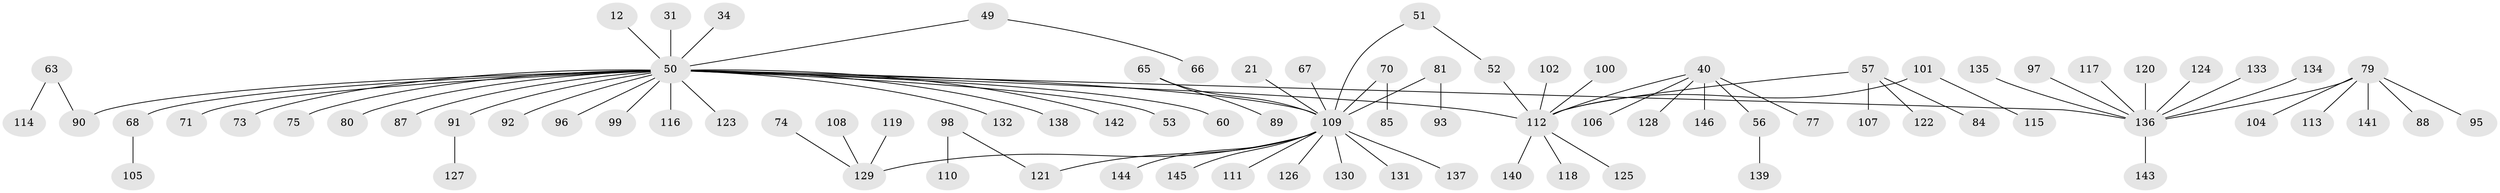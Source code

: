 // original degree distribution, {10: 0.0136986301369863, 22: 0.00684931506849315, 1: 0.6301369863013698, 5: 0.02054794520547945, 9: 0.00684931506849315, 2: 0.18493150684931506, 3: 0.0684931506849315, 4: 0.0410958904109589, 11: 0.00684931506849315, 6: 0.0136986301369863, 7: 0.00684931506849315}
// Generated by graph-tools (version 1.1) at 2025/51/03/04/25 21:51:46]
// undirected, 87 vertices, 87 edges
graph export_dot {
graph [start="1"]
  node [color=gray90,style=filled];
  12;
  21;
  31;
  34;
  40;
  49 [super="+30"];
  50 [super="+13+19+10"];
  51 [super="+20"];
  52;
  53;
  56;
  57;
  60;
  63;
  65 [super="+24"];
  66;
  67 [super="+42"];
  68 [super="+11"];
  70;
  71 [super="+43"];
  73;
  74;
  75;
  77;
  79 [super="+58+59"];
  80;
  81 [super="+72"];
  84;
  85;
  87;
  88;
  89;
  90 [super="+62"];
  91 [super="+76"];
  92;
  93;
  95;
  96;
  97;
  98;
  99;
  100;
  101;
  102;
  104;
  105;
  106;
  107;
  108;
  109 [super="+16+5"];
  110;
  111;
  112 [super="+18+22+69+47+3+8+37+61+48+86"];
  113;
  114;
  115;
  116;
  117;
  118;
  119;
  120;
  121 [super="+17+35"];
  122;
  123;
  124;
  125;
  126;
  127;
  128;
  129 [super="+25"];
  130 [super="+7"];
  131;
  132 [super="+44"];
  133;
  134;
  135;
  136 [super="+33+55+78+103"];
  137;
  138;
  139;
  140;
  141;
  142 [super="+26"];
  143;
  144;
  145;
  146 [super="+94"];
  12 -- 50;
  21 -- 109;
  31 -- 50;
  34 -- 50;
  40 -- 56;
  40 -- 77;
  40 -- 106;
  40 -- 128;
  40 -- 146 [weight=2];
  40 -- 112;
  49 -- 66;
  49 -- 50;
  50 -- 73;
  50 -- 53;
  50 -- 92;
  50 -- 109 [weight=2];
  50 -- 138;
  50 -- 75;
  50 -- 80;
  50 -- 87;
  50 -- 96;
  50 -- 99;
  50 -- 116;
  50 -- 123;
  50 -- 60;
  50 -- 112;
  50 -- 90;
  50 -- 91;
  50 -- 68;
  50 -- 142;
  50 -- 71;
  50 -- 132;
  50 -- 136;
  51 -- 52;
  51 -- 109;
  52 -- 112;
  56 -- 139;
  57 -- 84;
  57 -- 107;
  57 -- 122;
  57 -- 112;
  63 -- 114;
  63 -- 90;
  65 -- 89;
  65 -- 109;
  67 -- 109;
  68 -- 105;
  70 -- 85;
  70 -- 109;
  74 -- 129;
  79 -- 104;
  79 -- 113;
  79 -- 95;
  79 -- 88;
  79 -- 141;
  79 -- 136;
  81 -- 109;
  81 -- 93;
  91 -- 127;
  97 -- 136;
  98 -- 110;
  98 -- 121;
  100 -- 112;
  101 -- 115;
  101 -- 112;
  102 -- 112;
  108 -- 129;
  109 -- 144;
  109 -- 145;
  109 -- 131;
  109 -- 137;
  109 -- 111;
  109 -- 126;
  109 -- 129;
  109 -- 130;
  109 -- 121;
  112 -- 140;
  112 -- 118;
  112 -- 125;
  117 -- 136;
  119 -- 129;
  120 -- 136;
  124 -- 136;
  133 -- 136;
  134 -- 136;
  135 -- 136;
  136 -- 143;
}
